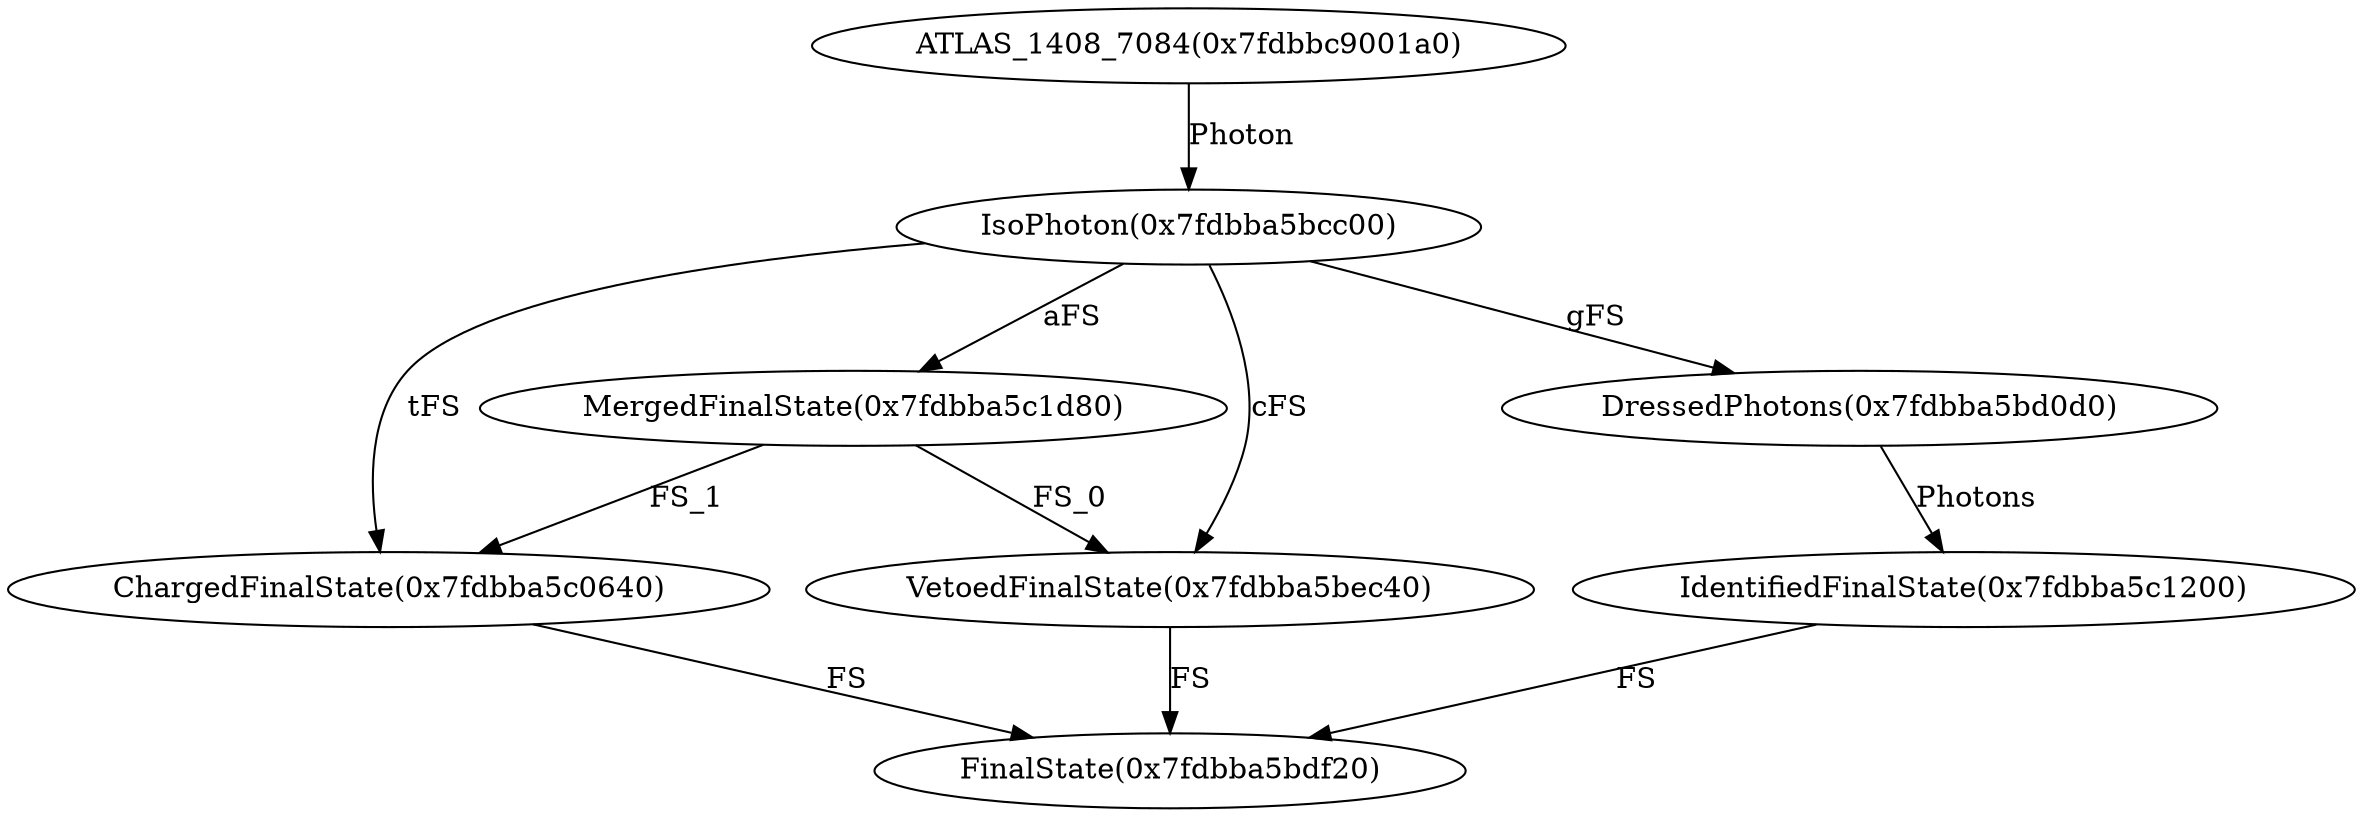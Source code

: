 digraph G {
0[label="ATLAS_1408_7084(0x7fdbbc9001a0)", taillabel="0"];
1[label="FinalState(0x7fdbba5bdf20)", taillabel="0"];
2[label="VetoedFinalState(0x7fdbba5bec40)", taillabel="0"];
3[label="ChargedFinalState(0x7fdbba5c0640)", taillabel="0"];
4[label="MergedFinalState(0x7fdbba5c1d80)", taillabel="0"];
5[label="IdentifiedFinalState(0x7fdbba5c1200)", taillabel="0"];
6[label="DressedPhotons(0x7fdbba5bd0d0)", taillabel="0"];
7[label="IsoPhoton(0x7fdbba5bcc00)", taillabel="0"];
2->1 [label="FS"];
3->1 [label="FS"];
4->2 [label="FS_0"];
4->3 [label="FS_1"];
5->1 [label="FS"];
6->5 [label="Photons"];
7->6 [label="gFS"];
7->2 [label="cFS"];
7->3 [label="tFS"];
7->4 [label="aFS"];
0->7 [label="Photon"];
}
digraph G {
0[label="ChargedFinalState(0x7fdbba5c0640)", taillabel="0"];
}
digraph G {
0[label="ChargedFinalState(0x7fdbba5c0640)", taillabel="0"];
}
digraph G {
0[label="MergedFinalState(0x7fdbba5c1d80)", taillabel="0"];
}
digraph G {
0[label="MergedFinalState(0x7fdbba5c1d80)", taillabel="0"];
}
digraph G {
0[label="IsoPhoton(0x7fdbba5bcc00)", taillabel="0"];
}
digraph G {
0[label="IsoPhoton(0x7fdbba5bcc00)", taillabel="0"];
}
digraph G {
0[label="DressedPhotons(0x7fdbba5bd0d0)", taillabel="0"];
}
digraph G {
0[label="DressedPhotons(0x7fdbba5bd0d0)", taillabel="0"];
}
digraph G {
0[label="VetoedFinalState(0x7fdbba5bec40)", taillabel="0"];
}
digraph G {
0[label="VetoedFinalState(0x7fdbba5bec40)", taillabel="0"];
}
digraph G {
0[label="FinalState(0x7fdbba5bdf20)", taillabel="0"];
}
digraph G {
0[label="FinalState(0x7fdbba5bdf20)", taillabel="0"];
}
digraph G {
0[label="IdentifiedFinalState(0x7fdbba5c1200)", taillabel="0"];
}
digraph G {
0[label="IdentifiedFinalState(0x7fdbba5c1200)", taillabel="0"];
}
digraph G {
0[label="ATLAS_1408_7084(0x7fdbbc9001a0)", taillabel="0"];
1[label="FinalState(0x7fdbba5bdf20)", taillabel="0"];
2[label="VetoedFinalState(0x7fdbba5bec40)", taillabel="0"];
3[label="ChargedFinalState(0x7fdbba5c0640)", taillabel="0"];
4[label="MergedFinalState(0x7fdbba5c1d80)", taillabel="0"];
5[label="IdentifiedFinalState(0x7fdbba5c1200)", taillabel="0"];
6[label="DressedPhotons(0x7fdbba5bd0d0)", taillabel="0"];
7[label="IsoPhoton(0x7fdbba5bcc00)", taillabel="0"];
2->1 [label="FS"];
3->1 [label="FS"];
4->2 [label="FS_0"];
4->3 [label="FS_1"];
5->1 [label="FS"];
6->5 [label="Photons"];
7->6 [label="gFS"];
7->2 [label="cFS"];
7->3 [label="tFS"];
7->4 [label="aFS"];
0->7 [label="Photon"];
}
digraph G {
0[label="ATLAS_1408_7084(0x7fdbbc9001a0)", taillabel="0"];
1[label="FinalState(0x7fdbba5bdf20)", taillabel="0"];
2[label="VetoedFinalState(0x7fdbba5bec40)", taillabel="0"];
3[label="ChargedFinalState(0x7fdbba5c0640)", taillabel="0"];
4[label="MergedFinalState(0x7fdbba5c1d80)", taillabel="0"];
5[label="IdentifiedFinalState(0x7fdbba5c1200)", taillabel="0"];
6[label="DressedPhotons(0x7fdbba5bd0d0)", taillabel="0"];
7[label="IsoPhoton(0x7fdbba5bcc00)", taillabel="0"];
2->1 [label="FS"];
3->1 [label="FS"];
4->2 [label="FS_0"];
4->3 [label="FS_1"];
5->1 [label="FS"];
6->5 [label="Photons"];
7->6 [label="gFS"];
7->2 [label="cFS"];
7->3 [label="tFS"];
7->4 [label="aFS"];
0->7 [label="Photon"];
}
digraph G {
 struct4 [shape=record, label="IsoPhoton (0x7fdbba5bcc00)"];
 struct3 [shape=record, label="DressedPhotons (0x7fdbba5bd0d0) | MergedFinalState (0x7fdbba5c1d80)"];
 struct2 [shape=record, label="VetoedFinalState (0x7fdbba5bec40) | ChargedFinalState (0x7fdbba5c0640) | IdentifiedFinalState (0x7fdbba5c1200)"];
 struct1 [shape=record, label="FinalState (0x7fdbba5bdf20)"];
 struct4 -> struct3;
 struct3 -> struct2;
 struct2 -> struct1;
}
digraph G {
 struct4 [shape=record, label="IsoPhoton (0x7fdbba5bcc00)"];
 struct3 [shape=record, label="DressedPhotons (0x7fdbba5bd0d0) | MergedFinalState (0x7fdbba5c1d80)"];
 struct2 [shape=record, label="VetoedFinalState (0x7fdbba5bec40) | ChargedFinalState (0x7fdbba5c0640) | IdentifiedFinalState (0x7fdbba5c1200)"];
 struct1 [shape=record, label="FinalState (0x7fdbba5bdf20)"];
 struct4 -> struct3;
 struct3 -> struct2;
 struct2 -> struct1;
}
digraph G {
 struct5 [shape=record, label="IsoPhoton (0x7fdbba5bcc00)"];
 struct4 [shape=record, label="DressedPhotons (0x7fdbba5bd0d0)"];
 struct3 [shape=record, label="IdentifiedFinalState (0x7fdbba5c1200) | MergedFinalState (0x7fdbba5c1d80)"];
 struct2 [shape=record, label="VetoedFinalState (0x7fdbba5bec40) | ChargedFinalState (0x7fdbba5c0640)"];
 struct1 [shape=record, label="FinalState (0x7fdbba5bdf20)"];
 struct5 -> struct4;
 struct4 -> struct3;
 struct3 -> struct2;
 struct2 -> struct1;
}
digraph G {
 struct4 [shape=record, label="IsoPhoton (0x7fdbba5bcc00)"];
 struct3 [shape=record, label="DressedPhotons (0x7fdbba5bd0d0) | MergedFinalState (0x7fdbba5c1d80)"];
 struct2 [shape=record, label="VetoedFinalState (0x7fdbba5bec40) | ChargedFinalState (0x7fdbba5c0640) | IdentifiedFinalState (0x7fdbba5c1200)"];
 struct1 [shape=record, label="FinalState (0x7fdbba5bdf20)"];
 struct4 -> struct3;
 struct3 -> struct2;
 struct2 -> struct1;
}
